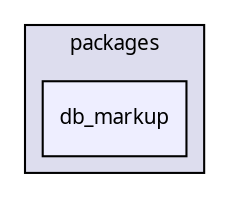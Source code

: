 digraph "packages/gui/packages/db_markup/" {
  compound=true
  node [ fontsize="10", fontname="FreeSans.ttf"];
  edge [ labelfontsize="10", labelfontname="FreeSans.ttf"];
  subgraph clusterdir_22da140b0ceba9af8df63b75c08d8cba {
    graph [ bgcolor="#ddddee", pencolor="black", label="packages" fontname="FreeSans.ttf", fontsize="10", URL="dir_22da140b0ceba9af8df63b75c08d8cba.html"]
  dir_b40e5807a9c062b566c8c35b1b50898f [shape=box, label="db_markup", style="filled", fillcolor="#eeeeff", pencolor="black", URL="dir_b40e5807a9c062b566c8c35b1b50898f.html"];
  }
}
